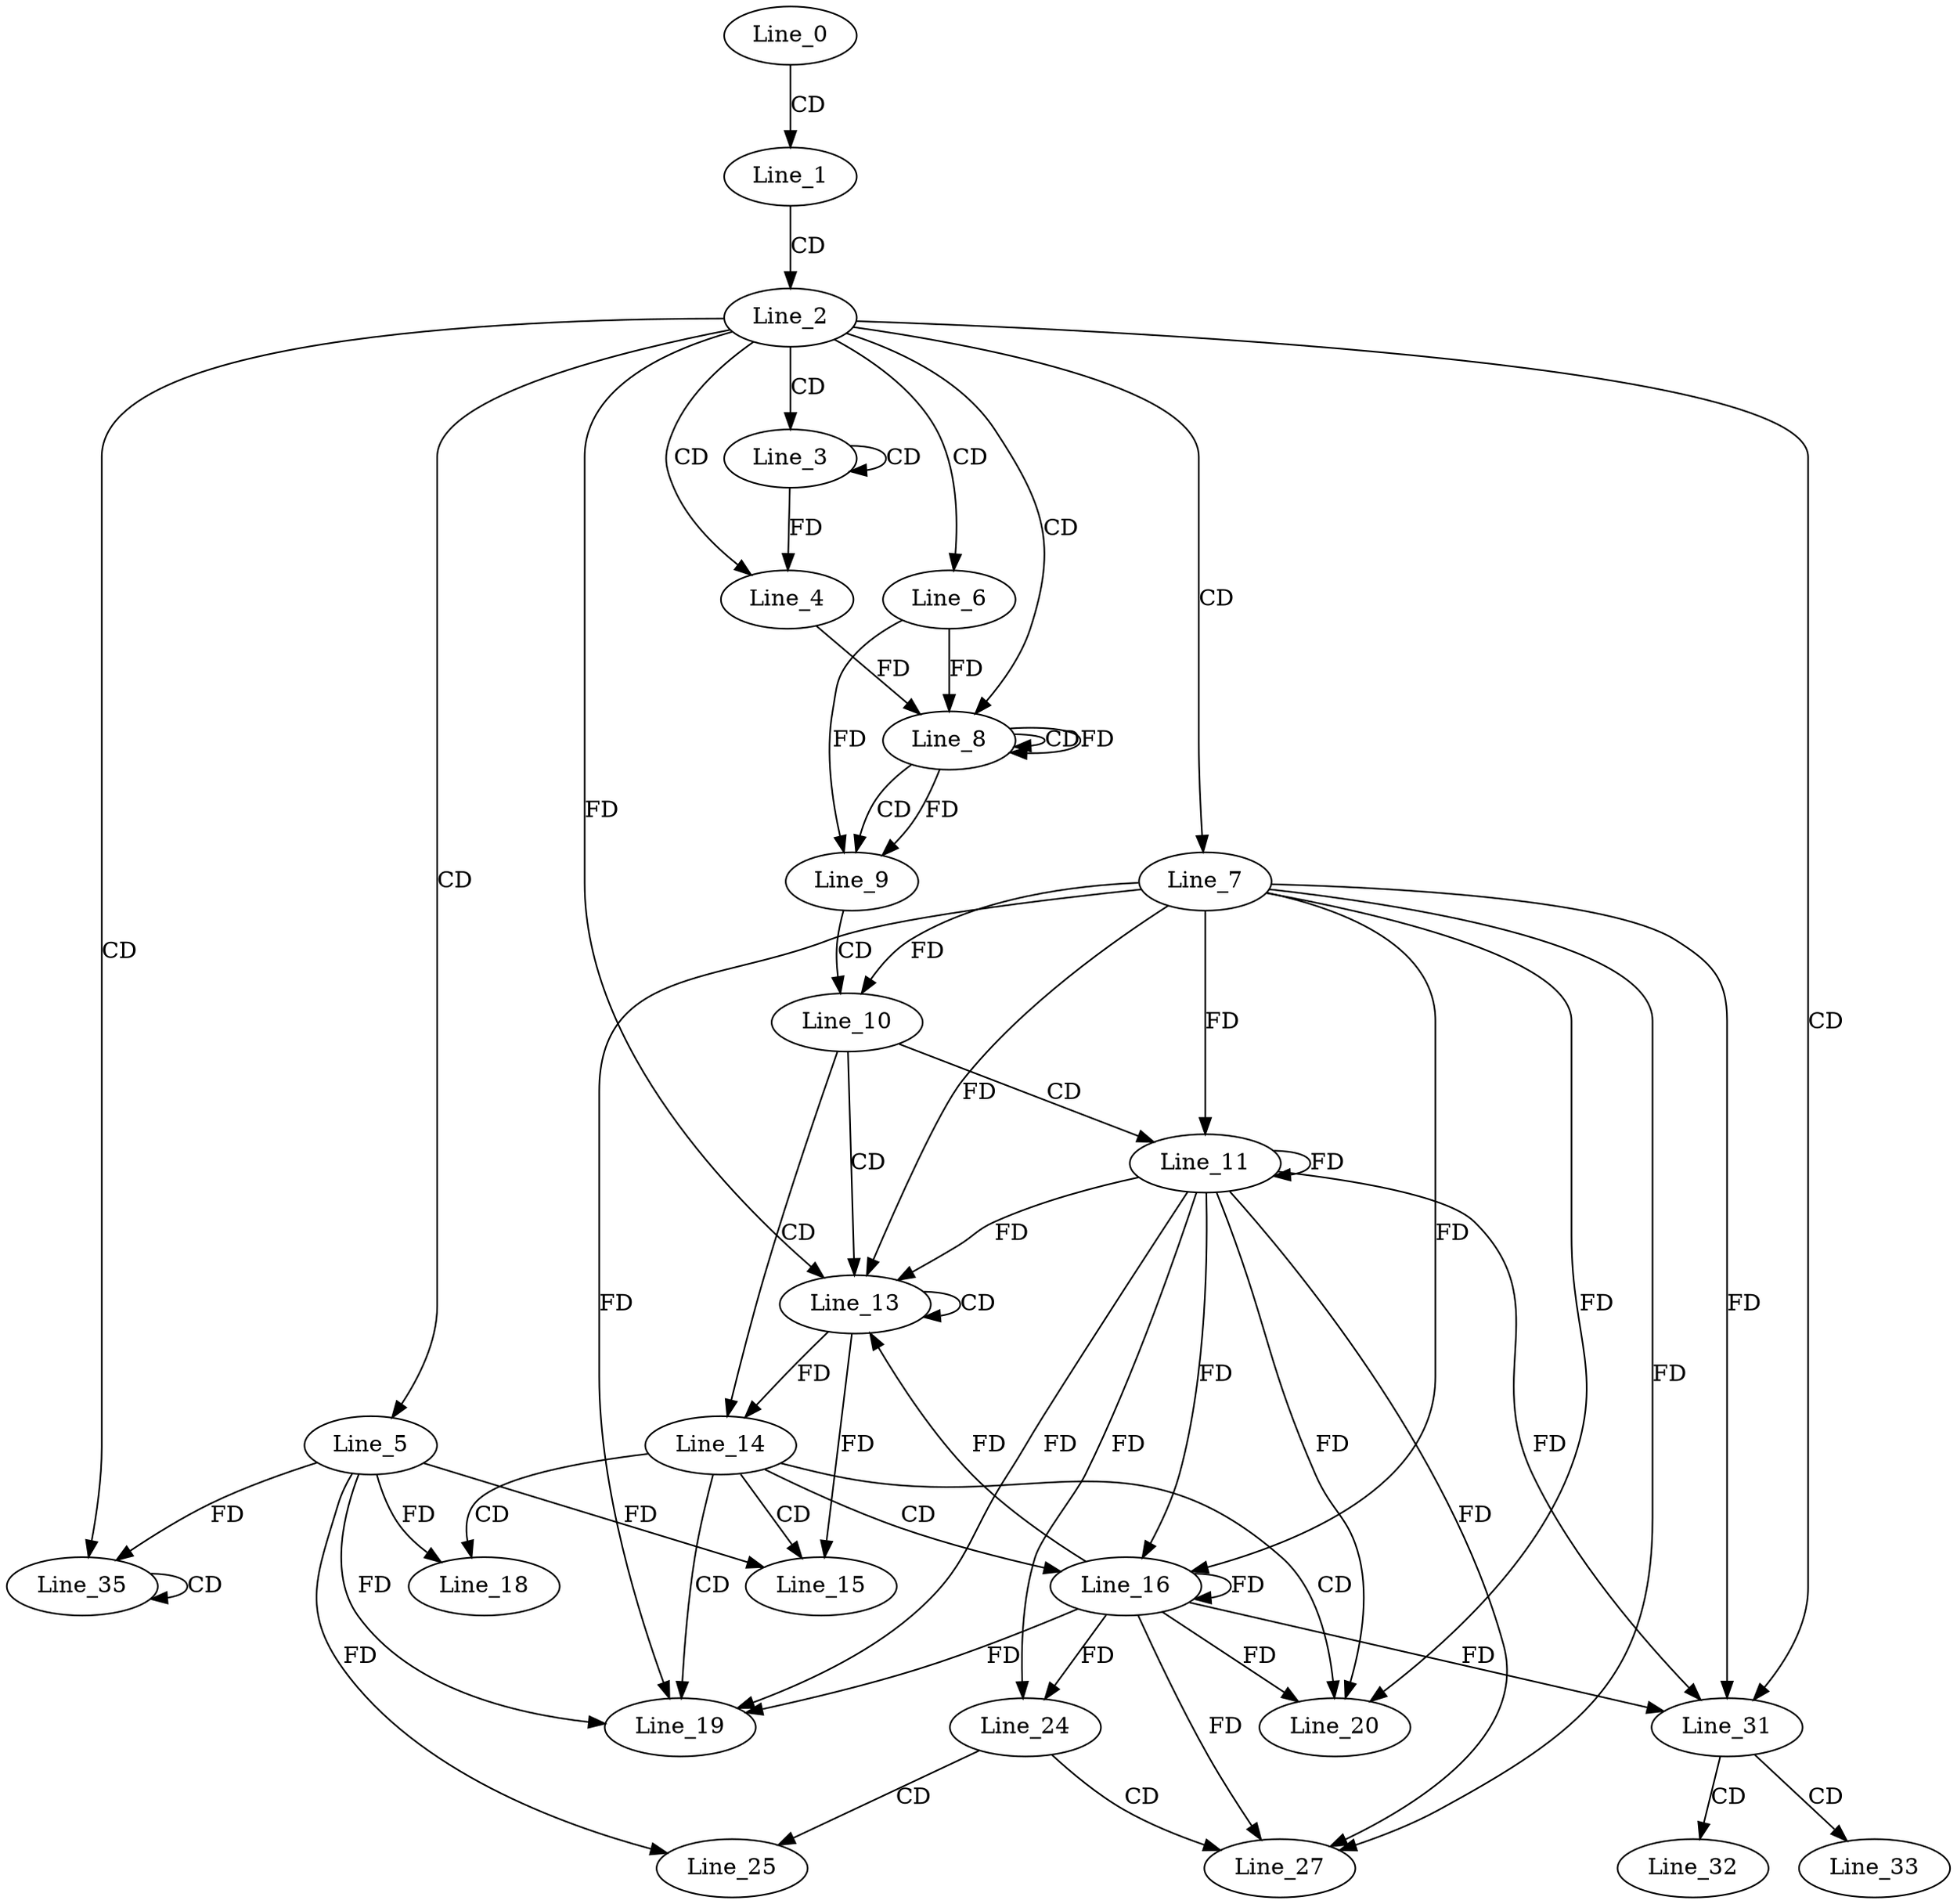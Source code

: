 digraph G {
  Line_0;
  Line_1;
  Line_2;
  Line_3;
  Line_3;
  Line_4;
  Line_4;
  Line_5;
  Line_6;
  Line_7;
  Line_8;
  Line_8;
  Line_8;
  Line_9;
  Line_10;
  Line_11;
  Line_13;
  Line_13;
  Line_13;
  Line_14;
  Line_15;
  Line_16;
  Line_18;
  Line_19;
  Line_19;
  Line_20;
  Line_20;
  Line_24;
  Line_25;
  Line_27;
  Line_31;
  Line_32;
  Line_33;
  Line_33;
  Line_35;
  Line_35;
  Line_0 -> Line_1 [ label="CD" ];
  Line_1 -> Line_2 [ label="CD" ];
  Line_2 -> Line_3 [ label="CD" ];
  Line_3 -> Line_3 [ label="CD" ];
  Line_2 -> Line_4 [ label="CD" ];
  Line_3 -> Line_4 [ label="FD" ];
  Line_2 -> Line_5 [ label="CD" ];
  Line_2 -> Line_6 [ label="CD" ];
  Line_2 -> Line_7 [ label="CD" ];
  Line_2 -> Line_8 [ label="CD" ];
  Line_8 -> Line_8 [ label="CD" ];
  Line_8 -> Line_8 [ label="FD" ];
  Line_6 -> Line_8 [ label="FD" ];
  Line_4 -> Line_8 [ label="FD" ];
  Line_8 -> Line_9 [ label="CD" ];
  Line_8 -> Line_9 [ label="FD" ];
  Line_6 -> Line_9 [ label="FD" ];
  Line_9 -> Line_10 [ label="CD" ];
  Line_7 -> Line_10 [ label="FD" ];
  Line_10 -> Line_11 [ label="CD" ];
  Line_11 -> Line_11 [ label="FD" ];
  Line_7 -> Line_11 [ label="FD" ];
  Line_10 -> Line_13 [ label="CD" ];
  Line_13 -> Line_13 [ label="CD" ];
  Line_2 -> Line_13 [ label="FD" ];
  Line_11 -> Line_13 [ label="FD" ];
  Line_7 -> Line_13 [ label="FD" ];
  Line_10 -> Line_14 [ label="CD" ];
  Line_13 -> Line_14 [ label="FD" ];
  Line_14 -> Line_15 [ label="CD" ];
  Line_5 -> Line_15 [ label="FD" ];
  Line_13 -> Line_15 [ label="FD" ];
  Line_14 -> Line_16 [ label="CD" ];
  Line_11 -> Line_16 [ label="FD" ];
  Line_16 -> Line_16 [ label="FD" ];
  Line_7 -> Line_16 [ label="FD" ];
  Line_14 -> Line_18 [ label="CD" ];
  Line_5 -> Line_18 [ label="FD" ];
  Line_14 -> Line_19 [ label="CD" ];
  Line_5 -> Line_19 [ label="FD" ];
  Line_11 -> Line_19 [ label="FD" ];
  Line_16 -> Line_19 [ label="FD" ];
  Line_7 -> Line_19 [ label="FD" ];
  Line_14 -> Line_20 [ label="CD" ];
  Line_11 -> Line_20 [ label="FD" ];
  Line_16 -> Line_20 [ label="FD" ];
  Line_7 -> Line_20 [ label="FD" ];
  Line_11 -> Line_24 [ label="FD" ];
  Line_16 -> Line_24 [ label="FD" ];
  Line_24 -> Line_25 [ label="CD" ];
  Line_5 -> Line_25 [ label="FD" ];
  Line_24 -> Line_27 [ label="CD" ];
  Line_11 -> Line_27 [ label="FD" ];
  Line_16 -> Line_27 [ label="FD" ];
  Line_7 -> Line_27 [ label="FD" ];
  Line_2 -> Line_31 [ label="CD" ];
  Line_11 -> Line_31 [ label="FD" ];
  Line_16 -> Line_31 [ label="FD" ];
  Line_7 -> Line_31 [ label="FD" ];
  Line_31 -> Line_32 [ label="CD" ];
  Line_31 -> Line_33 [ label="CD" ];
  Line_2 -> Line_35 [ label="CD" ];
  Line_35 -> Line_35 [ label="CD" ];
  Line_5 -> Line_35 [ label="FD" ];
  Line_16 -> Line_13 [ label="FD" ];
}
